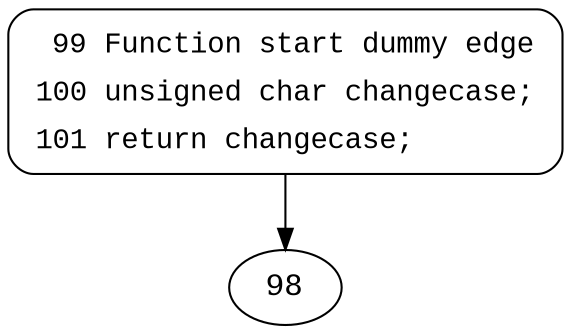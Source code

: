 digraph changeCase {
99 [style="filled,bold" penwidth="1" fillcolor="white" fontname="Courier New" shape="Mrecord" label=<<table border="0" cellborder="0" cellpadding="3" bgcolor="white"><tr><td align="right">99</td><td align="left">Function start dummy edge</td></tr><tr><td align="right">100</td><td align="left">unsigned char changecase;</td></tr><tr><td align="right">101</td><td align="left">return changecase;</td></tr></table>>]
99 -> 98[label=""]
}